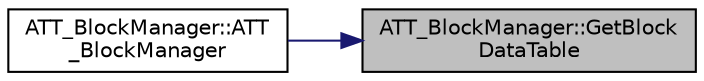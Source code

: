 digraph "ATT_BlockManager::GetBlockDataTable"
{
 // LATEX_PDF_SIZE
  edge [fontname="Helvetica",fontsize="10",labelfontname="Helvetica",labelfontsize="10"];
  node [fontname="Helvetica",fontsize="10",shape=record];
  rankdir="RL";
  Node46 [label="ATT_BlockManager::GetBlock\lDataTable",height=0.2,width=0.4,color="black", fillcolor="grey75", style="filled", fontcolor="black",tooltip=" "];
  Node46 -> Node47 [dir="back",color="midnightblue",fontsize="10",style="solid",fontname="Helvetica"];
  Node47 [label="ATT_BlockManager::ATT\l_BlockManager",height=0.2,width=0.4,color="black", fillcolor="white", style="filled",URL="$class_a_t_t___block_manager.html#aedf79ceb3ebed9b4507f23daf8631043",tooltip=" "];
}

